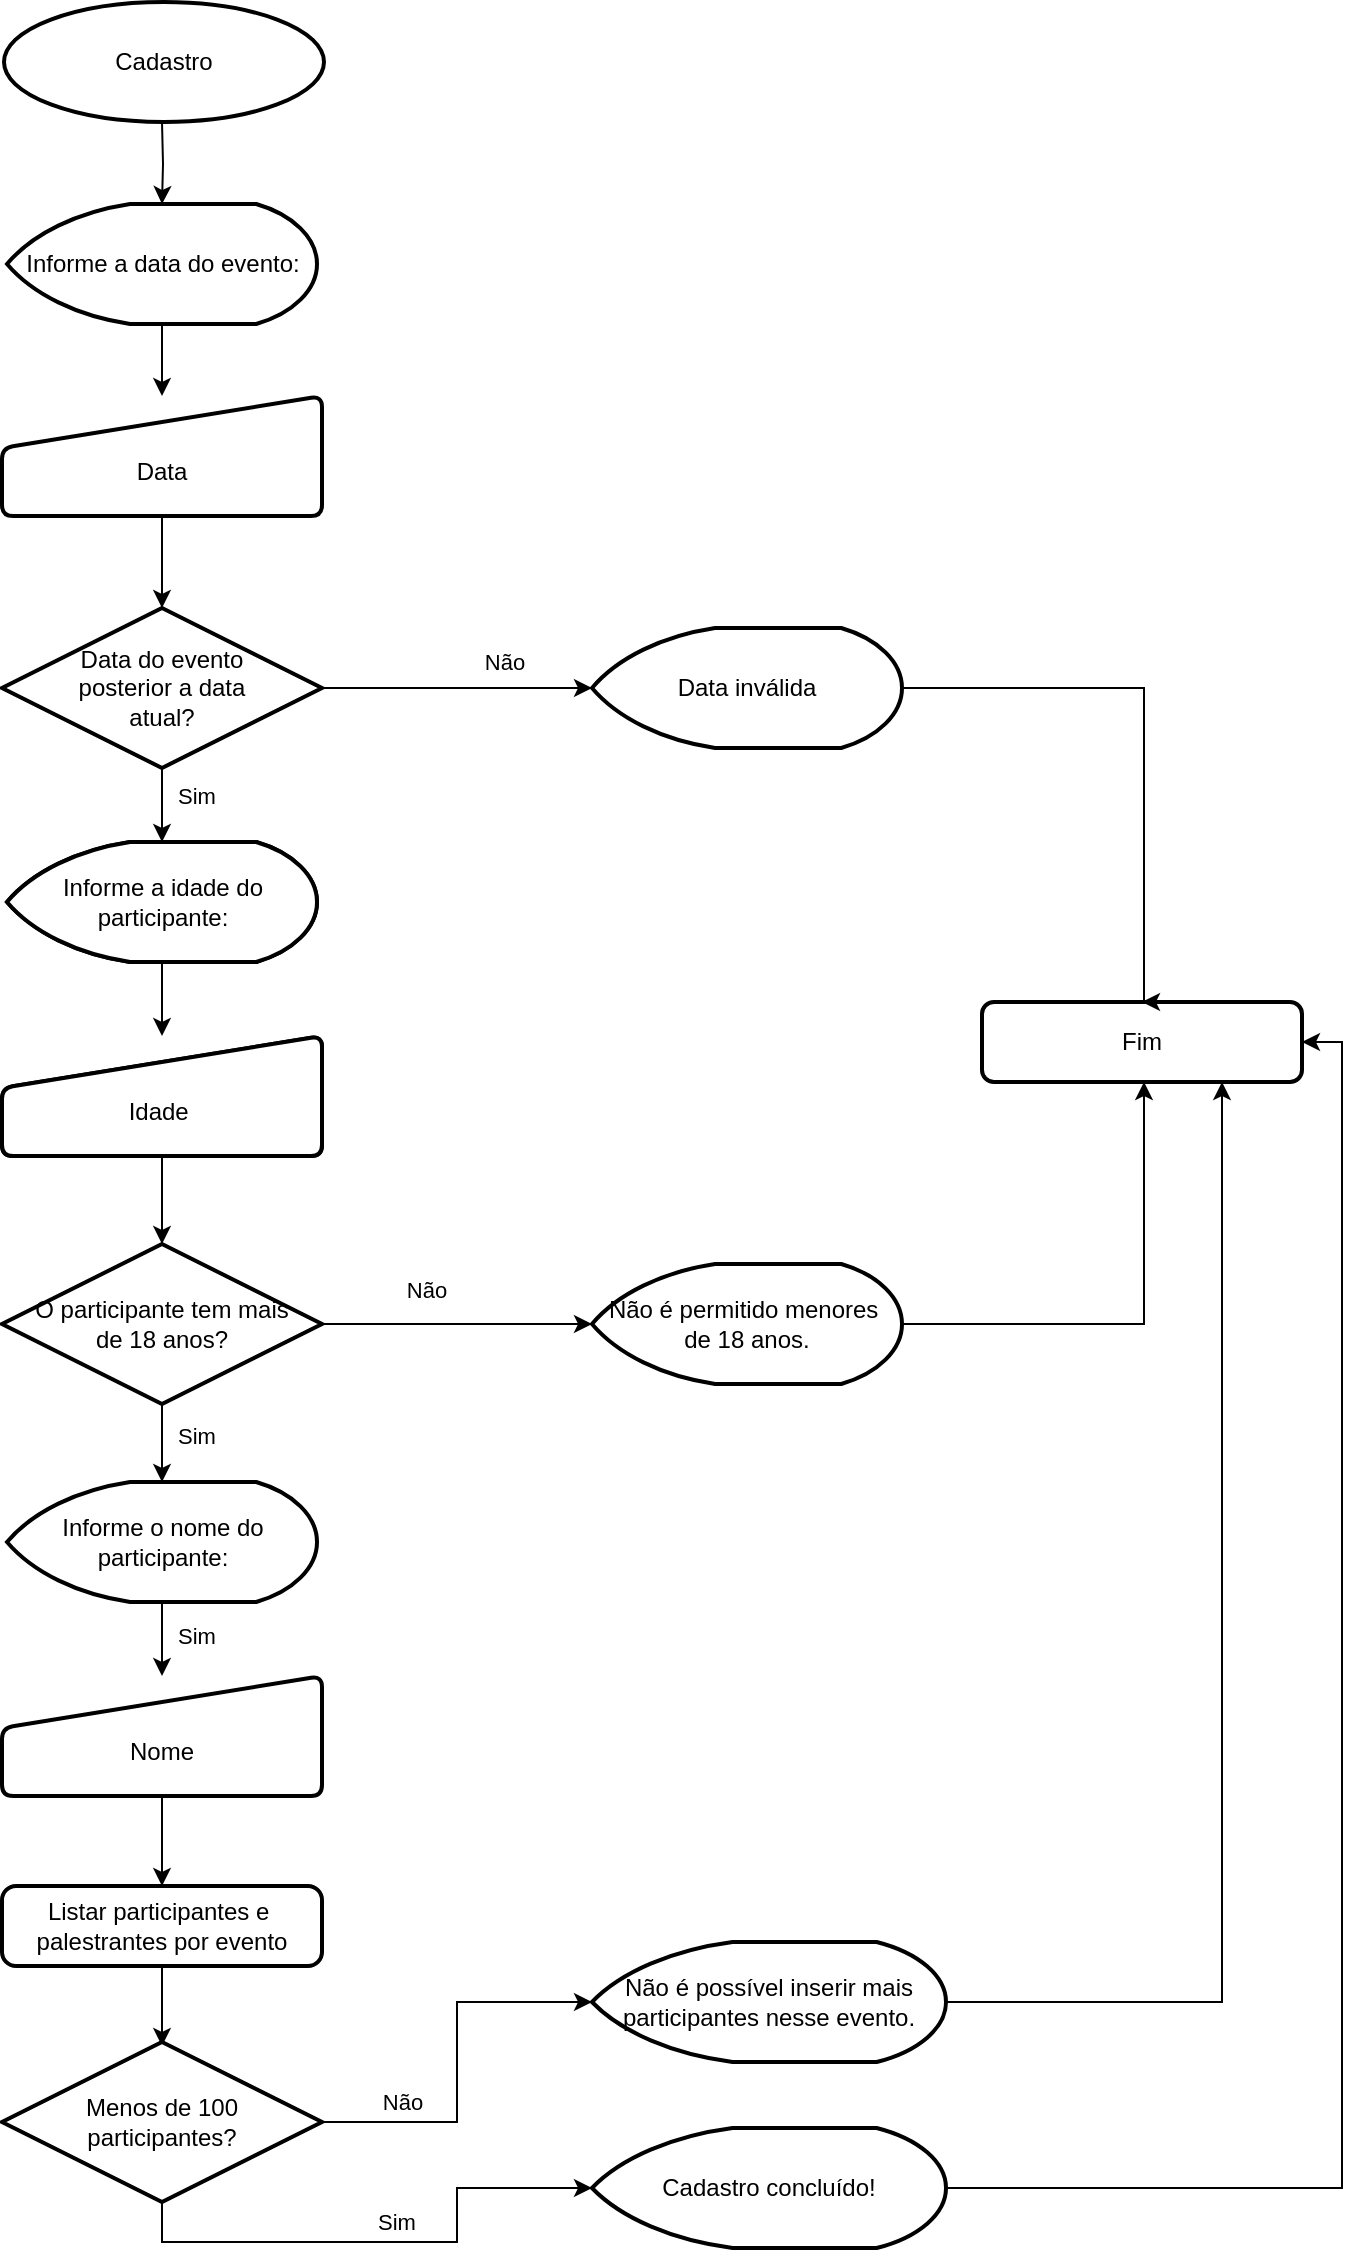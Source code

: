 <mxfile version="16.6.4" type="device"><diagram id="C5RBs43oDa-KdzZeNtuy" name="Page-1"><mxGraphModel dx="868" dy="482" grid="1" gridSize="10" guides="1" tooltips="1" connect="1" arrows="1" fold="1" page="1" pageScale="1" pageWidth="827" pageHeight="1169" math="0" shadow="0"><root><mxCell id="WIyWlLk6GJQsqaUBKTNV-0"/><mxCell id="WIyWlLk6GJQsqaUBKTNV-1" parent="WIyWlLk6GJQsqaUBKTNV-0"/><mxCell id="kop1Whr4X5fEXHZFfUIC-8" value="" style="edgeStyle=orthogonalEdgeStyle;rounded=0;orthogonalLoop=1;jettySize=auto;html=1;" edge="1" parent="WIyWlLk6GJQsqaUBKTNV-1" source="a0i-Dn688Ms3Gq9v_jmi-14" target="kop1Whr4X5fEXHZFfUIC-2"><mxGeometry relative="1" as="geometry"/></mxCell><mxCell id="kop1Whr4X5fEXHZFfUIC-16" value="" style="edgeStyle=orthogonalEdgeStyle;rounded=0;orthogonalLoop=1;jettySize=auto;html=1;" edge="1" parent="WIyWlLk6GJQsqaUBKTNV-1" source="a0i-Dn688Ms3Gq9v_jmi-14" target="a0i-Dn688Ms3Gq9v_jmi-19"><mxGeometry relative="1" as="geometry"/></mxCell><mxCell id="a0i-Dn688Ms3Gq9v_jmi-14" value="Data do evento&lt;br&gt;posterior a data&lt;br&gt;atual?" style="strokeWidth=2;html=1;shape=mxgraph.flowchart.decision;whiteSpace=wrap;" parent="WIyWlLk6GJQsqaUBKTNV-1" vertex="1"><mxGeometry x="28" y="323" width="160" height="80" as="geometry"/></mxCell><mxCell id="a0i-Dn688Ms3Gq9v_jmi-15" value="Fim" style="rounded=1;whiteSpace=wrap;html=1;fontSize=12;glass=0;strokeWidth=2;shadow=0;" parent="WIyWlLk6GJQsqaUBKTNV-1" vertex="1"><mxGeometry x="518" y="520" width="160" height="40" as="geometry"/></mxCell><mxCell id="kop1Whr4X5fEXHZFfUIC-5" value="" style="edgeStyle=orthogonalEdgeStyle;rounded=0;orthogonalLoop=1;jettySize=auto;html=1;" edge="1" parent="WIyWlLk6GJQsqaUBKTNV-1" target="a0i-Dn688Ms3Gq9v_jmi-26"><mxGeometry relative="1" as="geometry"><mxPoint x="108" y="80" as="sourcePoint"/></mxGeometry></mxCell><mxCell id="a0i-Dn688Ms3Gq9v_jmi-16" value="Cadastro" style="strokeWidth=2;html=1;shape=mxgraph.flowchart.start_1;whiteSpace=wrap;" parent="WIyWlLk6GJQsqaUBKTNV-1" vertex="1"><mxGeometry x="29" y="20" width="160" height="60" as="geometry"/></mxCell><mxCell id="kop1Whr4X5fEXHZFfUIC-7" value="" style="edgeStyle=orthogonalEdgeStyle;rounded=0;orthogonalLoop=1;jettySize=auto;html=1;" edge="1" parent="WIyWlLk6GJQsqaUBKTNV-1" source="a0i-Dn688Ms3Gq9v_jmi-17" target="a0i-Dn688Ms3Gq9v_jmi-14"><mxGeometry relative="1" as="geometry"/></mxCell><mxCell id="a0i-Dn688Ms3Gq9v_jmi-17" value="&lt;br&gt;Data" style="html=1;strokeWidth=2;shape=manualInput;whiteSpace=wrap;rounded=1;size=26;arcSize=11;" parent="WIyWlLk6GJQsqaUBKTNV-1" vertex="1"><mxGeometry x="28" y="217" width="160" height="60" as="geometry"/></mxCell><mxCell id="kop1Whr4X5fEXHZFfUIC-20" value="" style="edgeStyle=orthogonalEdgeStyle;rounded=0;orthogonalLoop=1;jettySize=auto;html=1;entryX=0.5;entryY=0;entryDx=0;entryDy=0;" edge="1" parent="WIyWlLk6GJQsqaUBKTNV-1" source="a0i-Dn688Ms3Gq9v_jmi-19" target="a0i-Dn688Ms3Gq9v_jmi-15"><mxGeometry relative="1" as="geometry"><mxPoint x="678" y="520" as="targetPoint"/><Array as="points"><mxPoint x="599" y="363"/></Array></mxGeometry></mxCell><mxCell id="a0i-Dn688Ms3Gq9v_jmi-19" value="Data inválida" style="strokeWidth=2;html=1;shape=mxgraph.flowchart.display;whiteSpace=wrap;" parent="WIyWlLk6GJQsqaUBKTNV-1" vertex="1"><mxGeometry x="323" y="333" width="155" height="60" as="geometry"/></mxCell><mxCell id="a0i-Dn688Ms3Gq9v_jmi-21" value="&lt;br&gt;Idade&amp;nbsp;" style="html=1;strokeWidth=2;shape=manualInput;whiteSpace=wrap;rounded=1;size=26;arcSize=11;" parent="WIyWlLk6GJQsqaUBKTNV-1" vertex="1"><mxGeometry x="28" y="537" width="160" height="60" as="geometry"/></mxCell><mxCell id="kop1Whr4X5fEXHZFfUIC-11" value="" style="edgeStyle=orthogonalEdgeStyle;rounded=0;orthogonalLoop=1;jettySize=auto;html=1;" edge="1" parent="WIyWlLk6GJQsqaUBKTNV-1" source="a0i-Dn688Ms3Gq9v_jmi-24" target="kop1Whr4X5fEXHZFfUIC-4"><mxGeometry relative="1" as="geometry"/></mxCell><mxCell id="kop1Whr4X5fEXHZFfUIC-15" value="" style="edgeStyle=orthogonalEdgeStyle;rounded=0;orthogonalLoop=1;jettySize=auto;html=1;" edge="1" parent="WIyWlLk6GJQsqaUBKTNV-1" source="a0i-Dn688Ms3Gq9v_jmi-24" target="a0i-Dn688Ms3Gq9v_jmi-25"><mxGeometry relative="1" as="geometry"/></mxCell><mxCell id="a0i-Dn688Ms3Gq9v_jmi-24" value="O participante tem mais&lt;br&gt;de 18 anos?" style="strokeWidth=2;html=1;shape=mxgraph.flowchart.decision;whiteSpace=wrap;" parent="WIyWlLk6GJQsqaUBKTNV-1" vertex="1"><mxGeometry x="28" y="641" width="160" height="80" as="geometry"/></mxCell><mxCell id="kop1Whr4X5fEXHZFfUIC-18" value="" style="edgeStyle=orthogonalEdgeStyle;rounded=0;orthogonalLoop=1;jettySize=auto;html=1;" edge="1" parent="WIyWlLk6GJQsqaUBKTNV-1" source="a0i-Dn688Ms3Gq9v_jmi-25"><mxGeometry relative="1" as="geometry"><mxPoint x="599" y="560" as="targetPoint"/><Array as="points"><mxPoint x="599" y="681"/><mxPoint x="599" y="560"/></Array></mxGeometry></mxCell><mxCell id="kop1Whr4X5fEXHZFfUIC-25" value="Não" style="edgeLabel;html=1;align=center;verticalAlign=middle;resizable=0;points=[];" vertex="1" connectable="0" parent="kop1Whr4X5fEXHZFfUIC-18"><mxGeometry x="-0.09" y="-2" relative="1" as="geometry"><mxPoint x="-309" y="-333" as="offset"/></mxGeometry></mxCell><mxCell id="a0i-Dn688Ms3Gq9v_jmi-25" value="Não é permitido menores&amp;nbsp;&lt;br&gt;de 18 anos." style="strokeWidth=2;html=1;shape=mxgraph.flowchart.display;whiteSpace=wrap;" parent="WIyWlLk6GJQsqaUBKTNV-1" vertex="1"><mxGeometry x="323" y="651" width="155" height="60" as="geometry"/></mxCell><mxCell id="kop1Whr4X5fEXHZFfUIC-6" value="" style="edgeStyle=orthogonalEdgeStyle;rounded=0;orthogonalLoop=1;jettySize=auto;html=1;" edge="1" parent="WIyWlLk6GJQsqaUBKTNV-1" source="a0i-Dn688Ms3Gq9v_jmi-26" target="a0i-Dn688Ms3Gq9v_jmi-17"><mxGeometry relative="1" as="geometry"/></mxCell><mxCell id="a0i-Dn688Ms3Gq9v_jmi-26" value="Informe a data do evento:" style="strokeWidth=2;html=1;shape=mxgraph.flowchart.display;whiteSpace=wrap;" parent="WIyWlLk6GJQsqaUBKTNV-1" vertex="1"><mxGeometry x="30.5" y="121" width="155" height="60" as="geometry"/></mxCell><mxCell id="a0i-Dn688Ms3Gq9v_jmi-27" value="Idade do participante?" style="strokeWidth=2;html=1;shape=mxgraph.flowchart.display;whiteSpace=wrap;" parent="WIyWlLk6GJQsqaUBKTNV-1" vertex="1"><mxGeometry x="30.5" y="440" width="155" height="60" as="geometry"/></mxCell><mxCell id="kop1Whr4X5fEXHZFfUIC-14" value="" style="edgeStyle=orthogonalEdgeStyle;rounded=0;orthogonalLoop=1;jettySize=auto;html=1;" edge="1" parent="WIyWlLk6GJQsqaUBKTNV-1" source="a0i-Dn688Ms3Gq9v_jmi-29"><mxGeometry relative="1" as="geometry"><mxPoint x="108" y="1042" as="targetPoint"/></mxGeometry></mxCell><mxCell id="a0i-Dn688Ms3Gq9v_jmi-29" value="Listar participantes e&amp;nbsp;&lt;br&gt;palestrantes por evento" style="rounded=1;whiteSpace=wrap;html=1;absoluteArcSize=1;arcSize=14;strokeWidth=2;" parent="WIyWlLk6GJQsqaUBKTNV-1" vertex="1"><mxGeometry x="28" y="962" width="160" height="40" as="geometry"/></mxCell><mxCell id="kop1Whr4X5fEXHZFfUIC-10" value="" style="edgeStyle=orthogonalEdgeStyle;rounded=0;orthogonalLoop=1;jettySize=auto;html=1;" edge="1" parent="WIyWlLk6GJQsqaUBKTNV-1" source="kop1Whr4X5fEXHZFfUIC-1" target="a0i-Dn688Ms3Gq9v_jmi-24"><mxGeometry relative="1" as="geometry"/></mxCell><mxCell id="kop1Whr4X5fEXHZFfUIC-1" value="&lt;br&gt;Idade&amp;nbsp;" style="html=1;strokeWidth=2;shape=manualInput;whiteSpace=wrap;rounded=1;size=26;arcSize=11;" vertex="1" parent="WIyWlLk6GJQsqaUBKTNV-1"><mxGeometry x="28" y="537" width="160" height="60" as="geometry"/></mxCell><mxCell id="kop1Whr4X5fEXHZFfUIC-9" value="" style="edgeStyle=orthogonalEdgeStyle;rounded=0;orthogonalLoop=1;jettySize=auto;html=1;" edge="1" parent="WIyWlLk6GJQsqaUBKTNV-1" source="kop1Whr4X5fEXHZFfUIC-2" target="kop1Whr4X5fEXHZFfUIC-1"><mxGeometry relative="1" as="geometry"/></mxCell><mxCell id="kop1Whr4X5fEXHZFfUIC-2" value="Informe a idade do participante:" style="strokeWidth=2;html=1;shape=mxgraph.flowchart.display;whiteSpace=wrap;" vertex="1" parent="WIyWlLk6GJQsqaUBKTNV-1"><mxGeometry x="30.5" y="440" width="155" height="60" as="geometry"/></mxCell><mxCell id="kop1Whr4X5fEXHZFfUIC-21" value="" style="edgeStyle=orthogonalEdgeStyle;rounded=0;orthogonalLoop=1;jettySize=auto;html=1;" edge="1" parent="WIyWlLk6GJQsqaUBKTNV-1" source="kop1Whr4X5fEXHZFfUIC-3" target="a0i-Dn688Ms3Gq9v_jmi-29"><mxGeometry relative="1" as="geometry"/></mxCell><mxCell id="kop1Whr4X5fEXHZFfUIC-3" value="&lt;br&gt;Nome" style="html=1;strokeWidth=2;shape=manualInput;whiteSpace=wrap;rounded=1;size=26;arcSize=11;" vertex="1" parent="WIyWlLk6GJQsqaUBKTNV-1"><mxGeometry x="28" y="857" width="160" height="60" as="geometry"/></mxCell><mxCell id="kop1Whr4X5fEXHZFfUIC-12" value="" style="edgeStyle=orthogonalEdgeStyle;rounded=0;orthogonalLoop=1;jettySize=auto;html=1;" edge="1" parent="WIyWlLk6GJQsqaUBKTNV-1" source="kop1Whr4X5fEXHZFfUIC-4" target="kop1Whr4X5fEXHZFfUIC-3"><mxGeometry relative="1" as="geometry"/></mxCell><mxCell id="kop1Whr4X5fEXHZFfUIC-4" value="Informe o nome do participante:" style="strokeWidth=2;html=1;shape=mxgraph.flowchart.display;whiteSpace=wrap;" vertex="1" parent="WIyWlLk6GJQsqaUBKTNV-1"><mxGeometry x="30.5" y="760" width="155" height="60" as="geometry"/></mxCell><mxCell id="kop1Whr4X5fEXHZFfUIC-47" style="edgeStyle=orthogonalEdgeStyle;rounded=0;orthogonalLoop=1;jettySize=auto;html=1;exitX=1;exitY=0.5;exitDx=0;exitDy=0;exitPerimeter=0;entryX=0;entryY=0.5;entryDx=0;entryDy=0;entryPerimeter=0;" edge="1" parent="WIyWlLk6GJQsqaUBKTNV-1" source="kop1Whr4X5fEXHZFfUIC-22" target="kop1Whr4X5fEXHZFfUIC-44"><mxGeometry relative="1" as="geometry"/></mxCell><mxCell id="kop1Whr4X5fEXHZFfUIC-48" style="edgeStyle=orthogonalEdgeStyle;rounded=0;orthogonalLoop=1;jettySize=auto;html=1;exitX=0.5;exitY=1;exitDx=0;exitDy=0;exitPerimeter=0;entryX=0;entryY=0.5;entryDx=0;entryDy=0;entryPerimeter=0;" edge="1" parent="WIyWlLk6GJQsqaUBKTNV-1" source="kop1Whr4X5fEXHZFfUIC-22" target="kop1Whr4X5fEXHZFfUIC-46"><mxGeometry relative="1" as="geometry"/></mxCell><mxCell id="kop1Whr4X5fEXHZFfUIC-22" value="Menos de 100 &lt;br&gt;participantes?" style="strokeWidth=2;html=1;shape=mxgraph.flowchart.decision;whiteSpace=wrap;" vertex="1" parent="WIyWlLk6GJQsqaUBKTNV-1"><mxGeometry x="28" y="1040" width="160" height="80" as="geometry"/></mxCell><mxCell id="kop1Whr4X5fEXHZFfUIC-28" value="Sim" style="edgeLabel;html=1;align=center;verticalAlign=middle;resizable=0;points=[];" vertex="1" connectable="0" parent="WIyWlLk6GJQsqaUBKTNV-1"><mxGeometry x="230" y="1143" as="geometry"><mxPoint x="-5" y="-13" as="offset"/></mxGeometry></mxCell><mxCell id="kop1Whr4X5fEXHZFfUIC-30" value="Sim" style="edgeLabel;html=1;align=center;verticalAlign=middle;resizable=0;points=[];" vertex="1" connectable="0" parent="WIyWlLk6GJQsqaUBKTNV-1"><mxGeometry x="130" y="430" as="geometry"><mxPoint x="-5" y="-13" as="offset"/></mxGeometry></mxCell><mxCell id="kop1Whr4X5fEXHZFfUIC-34" value="Sim" style="edgeLabel;html=1;align=center;verticalAlign=middle;resizable=0;points=[];" vertex="1" connectable="0" parent="WIyWlLk6GJQsqaUBKTNV-1"><mxGeometry x="130" y="750" as="geometry"><mxPoint x="-5" y="-13" as="offset"/></mxGeometry></mxCell><mxCell id="kop1Whr4X5fEXHZFfUIC-35" value="Sim" style="edgeLabel;html=1;align=center;verticalAlign=middle;resizable=0;points=[];" vertex="1" connectable="0" parent="WIyWlLk6GJQsqaUBKTNV-1"><mxGeometry x="130" y="850" as="geometry"><mxPoint x="-5" y="-13" as="offset"/></mxGeometry></mxCell><mxCell id="kop1Whr4X5fEXHZFfUIC-36" value="Não" style="edgeLabel;html=1;align=center;verticalAlign=middle;resizable=0;points=[];" vertex="1" connectable="0" parent="WIyWlLk6GJQsqaUBKTNV-1"><mxGeometry x="240" y="664" as="geometry"/></mxCell><mxCell id="kop1Whr4X5fEXHZFfUIC-37" value="Não" style="edgeLabel;html=1;align=center;verticalAlign=middle;resizable=0;points=[];" vertex="1" connectable="0" parent="WIyWlLk6GJQsqaUBKTNV-1"><mxGeometry x="230" y="1100" as="geometry"><mxPoint x="-2" y="-30" as="offset"/></mxGeometry></mxCell><mxCell id="kop1Whr4X5fEXHZFfUIC-49" style="edgeStyle=orthogonalEdgeStyle;rounded=0;orthogonalLoop=1;jettySize=auto;html=1;exitX=1;exitY=0.5;exitDx=0;exitDy=0;exitPerimeter=0;entryX=0.75;entryY=1;entryDx=0;entryDy=0;" edge="1" parent="WIyWlLk6GJQsqaUBKTNV-1" source="kop1Whr4X5fEXHZFfUIC-44" target="a0i-Dn688Ms3Gq9v_jmi-15"><mxGeometry relative="1" as="geometry"/></mxCell><mxCell id="kop1Whr4X5fEXHZFfUIC-44" value="Não é possível inserir mais&lt;br&gt;participantes nesse evento." style="strokeWidth=2;html=1;shape=mxgraph.flowchart.display;whiteSpace=wrap;" vertex="1" parent="WIyWlLk6GJQsqaUBKTNV-1"><mxGeometry x="323" y="990" width="177" height="60" as="geometry"/></mxCell><mxCell id="kop1Whr4X5fEXHZFfUIC-50" style="edgeStyle=orthogonalEdgeStyle;rounded=0;orthogonalLoop=1;jettySize=auto;html=1;exitX=1;exitY=0.5;exitDx=0;exitDy=0;exitPerimeter=0;entryX=1;entryY=0.5;entryDx=0;entryDy=0;" edge="1" parent="WIyWlLk6GJQsqaUBKTNV-1" source="kop1Whr4X5fEXHZFfUIC-46" target="a0i-Dn688Ms3Gq9v_jmi-15"><mxGeometry relative="1" as="geometry"/></mxCell><mxCell id="kop1Whr4X5fEXHZFfUIC-46" value="Cadastro concluído!" style="strokeWidth=2;html=1;shape=mxgraph.flowchart.display;whiteSpace=wrap;" vertex="1" parent="WIyWlLk6GJQsqaUBKTNV-1"><mxGeometry x="323" y="1083" width="177" height="60" as="geometry"/></mxCell></root></mxGraphModel></diagram></mxfile>